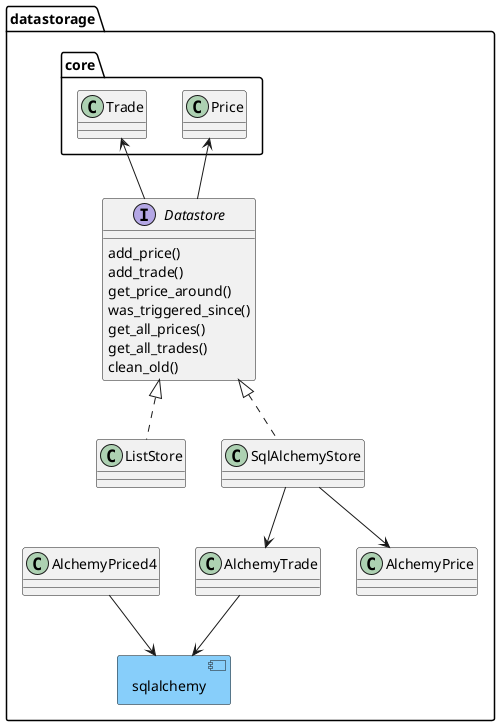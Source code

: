 @startuml

allowmixing

namespace datastorage {
    component sqlalchemy #lightskyblue

interface Datastore {
    add_price()
    add_trade()
    get_price_around()
    was_triggered_since()
    get_all_prices()
    get_all_trades()
    clean_old()
}
class ListStore implements Datastore
class SqlAlchemyStore implements Datastore

core.Price <-- Datastore
core.Trade <-- Datastore

class AlchemyTrade
class AlchemyPrice

SqlAlchemyStore --> AlchemyTrade
SqlAlchemyStore --> AlchemyPrice

AlchemyTrade --> sqlalchemy
AlchemyPriced4 --> sqlalchemy


}

@enduml